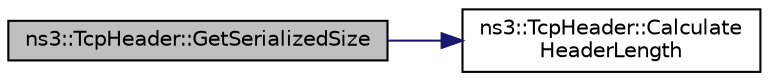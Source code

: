 digraph "ns3::TcpHeader::GetSerializedSize"
{
  edge [fontname="Helvetica",fontsize="10",labelfontname="Helvetica",labelfontsize="10"];
  node [fontname="Helvetica",fontsize="10",shape=record];
  rankdir="LR";
  Node1 [label="ns3::TcpHeader::GetSerializedSize",height=0.2,width=0.4,color="black", fillcolor="grey75", style="filled", fontcolor="black"];
  Node1 -> Node2 [color="midnightblue",fontsize="10",style="solid"];
  Node2 [label="ns3::TcpHeader::Calculate\lHeaderLength",height=0.2,width=0.4,color="black", fillcolor="white", style="filled",URL="$d0/d46/classns3_1_1TcpHeader.html#a8e952fc624e3e2fcbcfc8f94cc396ecf",tooltip="Calculates the header length (in words) "];
}
